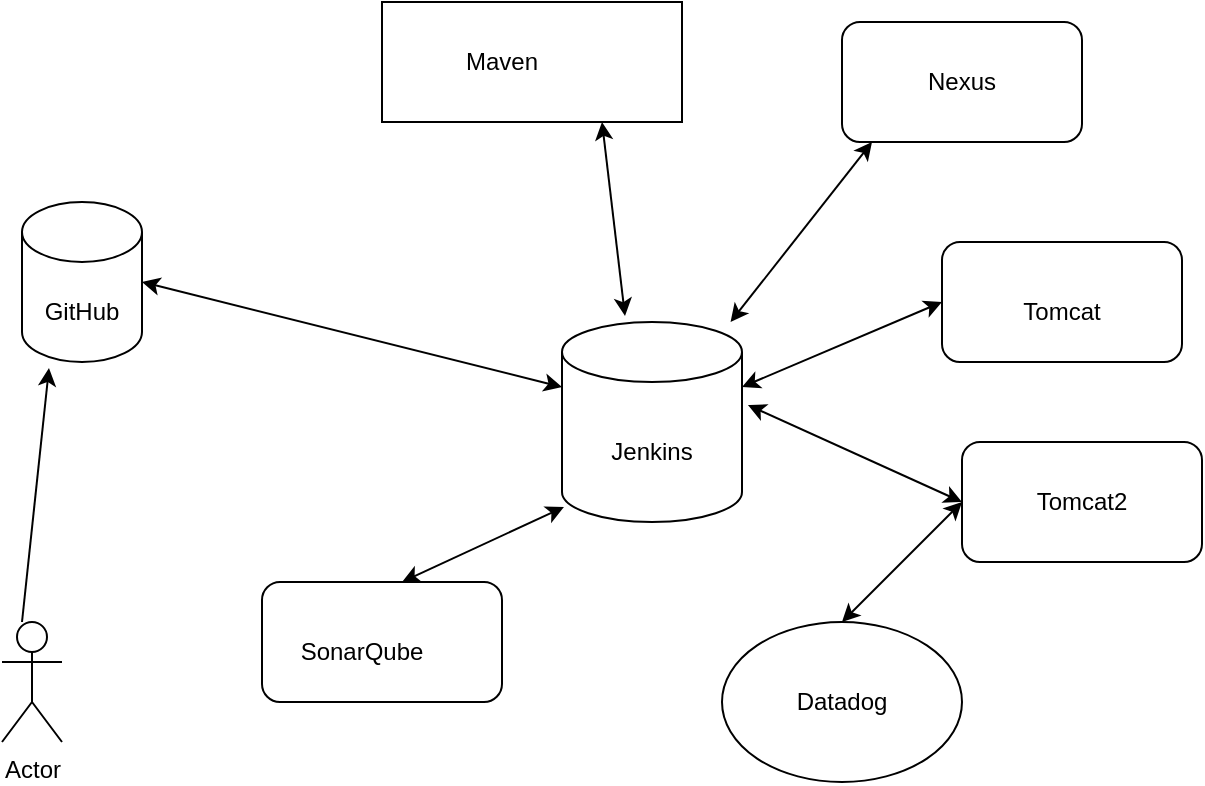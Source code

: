 <mxfile version="20.4.0" type="github">
  <diagram id="f0M8jIo7oICOWOZ5rwSn" name="Page-1">
    <mxGraphModel dx="782" dy="482" grid="1" gridSize="10" guides="1" tooltips="1" connect="1" arrows="1" fold="1" page="1" pageScale="1" pageWidth="850" pageHeight="1100" math="0" shadow="0">
      <root>
        <mxCell id="0" />
        <mxCell id="1" parent="0" />
        <mxCell id="OG2h8_FGq7U26tJz3x3I-2" value="" style="shape=cylinder3;whiteSpace=wrap;html=1;boundedLbl=1;backgroundOutline=1;size=15;" vertex="1" parent="1">
          <mxGeometry x="320" y="200" width="90" height="100" as="geometry" />
        </mxCell>
        <mxCell id="OG2h8_FGq7U26tJz3x3I-3" value="" style="shape=cylinder3;whiteSpace=wrap;html=1;boundedLbl=1;backgroundOutline=1;size=15;" vertex="1" parent="1">
          <mxGeometry x="50" y="140" width="60" height="80" as="geometry" />
        </mxCell>
        <mxCell id="OG2h8_FGq7U26tJz3x3I-4" value="Actor" style="shape=umlActor;verticalLabelPosition=bottom;verticalAlign=top;html=1;outlineConnect=0;" vertex="1" parent="1">
          <mxGeometry x="40" y="350" width="30" height="60" as="geometry" />
        </mxCell>
        <mxCell id="OG2h8_FGq7U26tJz3x3I-6" value="" style="endArrow=classic;html=1;rounded=0;entryX=0.225;entryY=1.038;entryDx=0;entryDy=0;entryPerimeter=0;" edge="1" parent="1" target="OG2h8_FGq7U26tJz3x3I-3">
          <mxGeometry width="50" height="50" relative="1" as="geometry">
            <mxPoint x="50" y="350" as="sourcePoint" />
            <mxPoint x="100" y="300" as="targetPoint" />
          </mxGeometry>
        </mxCell>
        <mxCell id="OG2h8_FGq7U26tJz3x3I-7" value="GitHub" style="text;html=1;strokeColor=none;fillColor=none;align=center;verticalAlign=middle;whiteSpace=wrap;rounded=0;" vertex="1" parent="1">
          <mxGeometry x="50" y="180" width="60" height="30" as="geometry" />
        </mxCell>
        <mxCell id="OG2h8_FGq7U26tJz3x3I-9" value="" style="endArrow=classic;startArrow=classic;html=1;rounded=0;entryX=0;entryY=0;entryDx=0;entryDy=32.5;entryPerimeter=0;exitX=1;exitY=0;exitDx=0;exitDy=0;" edge="1" parent="1" source="OG2h8_FGq7U26tJz3x3I-7" target="OG2h8_FGq7U26tJz3x3I-2">
          <mxGeometry width="50" height="50" relative="1" as="geometry">
            <mxPoint x="120" y="190" as="sourcePoint" />
            <mxPoint x="170" y="140" as="targetPoint" />
          </mxGeometry>
        </mxCell>
        <mxCell id="OG2h8_FGq7U26tJz3x3I-10" value="" style="rounded=0;whiteSpace=wrap;html=1;" vertex="1" parent="1">
          <mxGeometry x="230" y="40" width="150" height="60" as="geometry" />
        </mxCell>
        <mxCell id="OG2h8_FGq7U26tJz3x3I-11" value="Maven" style="text;html=1;strokeColor=none;fillColor=none;align=center;verticalAlign=middle;whiteSpace=wrap;rounded=0;" vertex="1" parent="1">
          <mxGeometry x="260" y="55" width="60" height="30" as="geometry" />
        </mxCell>
        <mxCell id="OG2h8_FGq7U26tJz3x3I-12" value="" style="endArrow=classic;startArrow=classic;html=1;rounded=0;exitX=0.35;exitY=-0.03;exitDx=0;exitDy=0;exitPerimeter=0;" edge="1" parent="1" source="OG2h8_FGq7U26tJz3x3I-2">
          <mxGeometry width="50" height="50" relative="1" as="geometry">
            <mxPoint x="290" y="150" as="sourcePoint" />
            <mxPoint x="340" y="100" as="targetPoint" />
          </mxGeometry>
        </mxCell>
        <mxCell id="OG2h8_FGq7U26tJz3x3I-13" value="" style="rounded=1;whiteSpace=wrap;html=1;" vertex="1" parent="1">
          <mxGeometry x="170" y="330" width="120" height="60" as="geometry" />
        </mxCell>
        <mxCell id="OG2h8_FGq7U26tJz3x3I-14" value="SonarQube" style="text;html=1;strokeColor=none;fillColor=none;align=center;verticalAlign=middle;whiteSpace=wrap;rounded=0;" vertex="1" parent="1">
          <mxGeometry x="190" y="350" width="60" height="30" as="geometry" />
        </mxCell>
        <mxCell id="OG2h8_FGq7U26tJz3x3I-15" value="" style="endArrow=classic;startArrow=classic;html=1;rounded=0;entryX=0.011;entryY=0.925;entryDx=0;entryDy=0;entryPerimeter=0;" edge="1" parent="1" target="OG2h8_FGq7U26tJz3x3I-2">
          <mxGeometry width="50" height="50" relative="1" as="geometry">
            <mxPoint x="240" y="330" as="sourcePoint" />
            <mxPoint x="290" y="280" as="targetPoint" />
          </mxGeometry>
        </mxCell>
        <mxCell id="OG2h8_FGq7U26tJz3x3I-16" value="Jenkins" style="text;html=1;strokeColor=none;fillColor=none;align=center;verticalAlign=middle;whiteSpace=wrap;rounded=0;" vertex="1" parent="1">
          <mxGeometry x="335" y="250" width="60" height="30" as="geometry" />
        </mxCell>
        <mxCell id="OG2h8_FGq7U26tJz3x3I-17" value="" style="rounded=1;whiteSpace=wrap;html=1;" vertex="1" parent="1">
          <mxGeometry x="460" y="50" width="120" height="60" as="geometry" />
        </mxCell>
        <mxCell id="OG2h8_FGq7U26tJz3x3I-18" value="" style="endArrow=classic;startArrow=classic;html=1;rounded=0;" edge="1" parent="1" source="OG2h8_FGq7U26tJz3x3I-2">
          <mxGeometry width="50" height="50" relative="1" as="geometry">
            <mxPoint x="425" y="160" as="sourcePoint" />
            <mxPoint x="475" y="110" as="targetPoint" />
          </mxGeometry>
        </mxCell>
        <mxCell id="OG2h8_FGq7U26tJz3x3I-19" value="Nexus" style="text;html=1;strokeColor=none;fillColor=none;align=center;verticalAlign=middle;whiteSpace=wrap;rounded=0;" vertex="1" parent="1">
          <mxGeometry x="490" y="65" width="60" height="30" as="geometry" />
        </mxCell>
        <mxCell id="OG2h8_FGq7U26tJz3x3I-20" value="" style="rounded=1;whiteSpace=wrap;html=1;" vertex="1" parent="1">
          <mxGeometry x="510" y="160" width="120" height="60" as="geometry" />
        </mxCell>
        <mxCell id="OG2h8_FGq7U26tJz3x3I-21" value="" style="endArrow=classic;startArrow=classic;html=1;rounded=0;exitX=1;exitY=0;exitDx=0;exitDy=32.5;exitPerimeter=0;" edge="1" parent="1" source="OG2h8_FGq7U26tJz3x3I-2">
          <mxGeometry width="50" height="50" relative="1" as="geometry">
            <mxPoint x="460" y="240" as="sourcePoint" />
            <mxPoint x="510" y="190" as="targetPoint" />
          </mxGeometry>
        </mxCell>
        <mxCell id="OG2h8_FGq7U26tJz3x3I-22" value="Tomcat" style="text;html=1;strokeColor=none;fillColor=none;align=center;verticalAlign=middle;whiteSpace=wrap;rounded=0;" vertex="1" parent="1">
          <mxGeometry x="550" y="280" width="60" height="30" as="geometry" />
        </mxCell>
        <mxCell id="OG2h8_FGq7U26tJz3x3I-23" value="Tomcat2" style="rounded=1;whiteSpace=wrap;html=1;" vertex="1" parent="1">
          <mxGeometry x="520" y="260" width="120" height="60" as="geometry" />
        </mxCell>
        <mxCell id="OG2h8_FGq7U26tJz3x3I-24" value="Tomcat" style="text;html=1;strokeColor=none;fillColor=none;align=center;verticalAlign=middle;whiteSpace=wrap;rounded=0;" vertex="1" parent="1">
          <mxGeometry x="540" y="180" width="60" height="30" as="geometry" />
        </mxCell>
        <mxCell id="OG2h8_FGq7U26tJz3x3I-25" value="" style="endArrow=classic;startArrow=classic;html=1;rounded=0;entryX=0;entryY=0.5;entryDx=0;entryDy=0;exitX=1.033;exitY=0.415;exitDx=0;exitDy=0;exitPerimeter=0;" edge="1" parent="1" source="OG2h8_FGq7U26tJz3x3I-2" target="OG2h8_FGq7U26tJz3x3I-23">
          <mxGeometry width="50" height="50" relative="1" as="geometry">
            <mxPoint x="440" y="270" as="sourcePoint" />
            <mxPoint x="490" y="220" as="targetPoint" />
          </mxGeometry>
        </mxCell>
        <mxCell id="OG2h8_FGq7U26tJz3x3I-26" value="" style="ellipse;whiteSpace=wrap;html=1;" vertex="1" parent="1">
          <mxGeometry x="400" y="350" width="120" height="80" as="geometry" />
        </mxCell>
        <mxCell id="OG2h8_FGq7U26tJz3x3I-27" value="Datadog" style="text;html=1;strokeColor=none;fillColor=none;align=center;verticalAlign=middle;whiteSpace=wrap;rounded=0;" vertex="1" parent="1">
          <mxGeometry x="430" y="375" width="60" height="30" as="geometry" />
        </mxCell>
        <mxCell id="OG2h8_FGq7U26tJz3x3I-28" value="" style="endArrow=classic;startArrow=classic;html=1;rounded=0;entryX=0;entryY=0.5;entryDx=0;entryDy=0;" edge="1" parent="1" target="OG2h8_FGq7U26tJz3x3I-23">
          <mxGeometry width="50" height="50" relative="1" as="geometry">
            <mxPoint x="460" y="350" as="sourcePoint" />
            <mxPoint x="510" y="300" as="targetPoint" />
          </mxGeometry>
        </mxCell>
      </root>
    </mxGraphModel>
  </diagram>
</mxfile>
